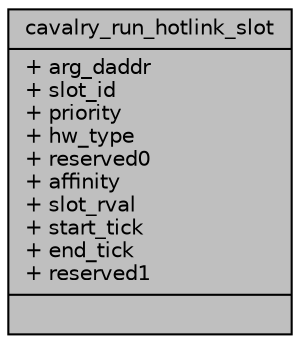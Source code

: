 digraph "cavalry_run_hotlink_slot"
{
 // INTERACTIVE_SVG=YES
 // LATEX_PDF_SIZE
  bgcolor="transparent";
  edge [fontname="Helvetica",fontsize="10",labelfontname="Helvetica",labelfontsize="10"];
  node [fontname="Helvetica",fontsize="10",shape=record];
  Node1 [label="{cavalry_run_hotlink_slot\n|+ arg_daddr\l+ slot_id\l+ priority\l+ hw_type\l+ reserved0\l+ affinity\l+ slot_rval\l+ start_tick\l+ end_tick\l+ reserved1\l|}",height=0.2,width=0.4,color="black", fillcolor="grey75", style="filled", fontcolor="black",tooltip=" "];
}
